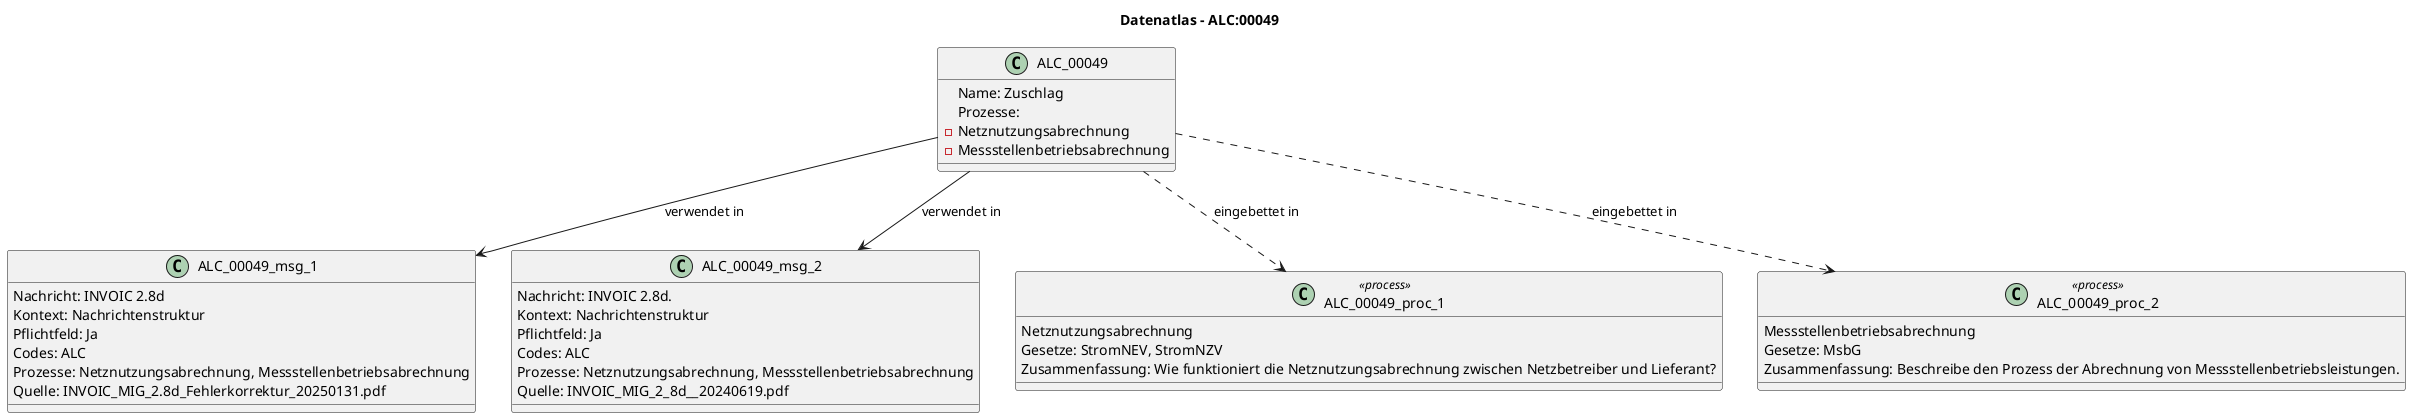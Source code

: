 @startuml
title Datenatlas – ALC:00049
class ALC_00049 {
  Name: Zuschlag
  Prozesse:
    - Netznutzungsabrechnung
    - Messstellenbetriebsabrechnung
}
class ALC_00049_msg_1 {
  Nachricht: INVOIC 2.8d
  Kontext: Nachrichtenstruktur
  Pflichtfeld: Ja
  Codes: ALC
  Prozesse: Netznutzungsabrechnung, Messstellenbetriebsabrechnung
  Quelle: INVOIC_MIG_2.8d_Fehlerkorrektur_20250131.pdf
}
ALC_00049 --> ALC_00049_msg_1 : verwendet in
class ALC_00049_msg_2 {
  Nachricht: INVOIC 2.8d.
  Kontext: Nachrichtenstruktur
  Pflichtfeld: Ja
  Codes: ALC
  Prozesse: Netznutzungsabrechnung, Messstellenbetriebsabrechnung
  Quelle: INVOIC_MIG_2_8d__20240619.pdf
}
ALC_00049 --> ALC_00049_msg_2 : verwendet in
class ALC_00049_proc_1 <<process>> {
  Netznutzungsabrechnung
  Gesetze: StromNEV, StromNZV
  Zusammenfassung: Wie funktioniert die Netznutzungsabrechnung zwischen Netzbetreiber und Lieferant?
}
ALC_00049 ..> ALC_00049_proc_1 : eingebettet in
class ALC_00049_proc_2 <<process>> {
  Messstellenbetriebsabrechnung
  Gesetze: MsbG
  Zusammenfassung: Beschreibe den Prozess der Abrechnung von Messstellenbetriebsleistungen.
}
ALC_00049 ..> ALC_00049_proc_2 : eingebettet in
@enduml
